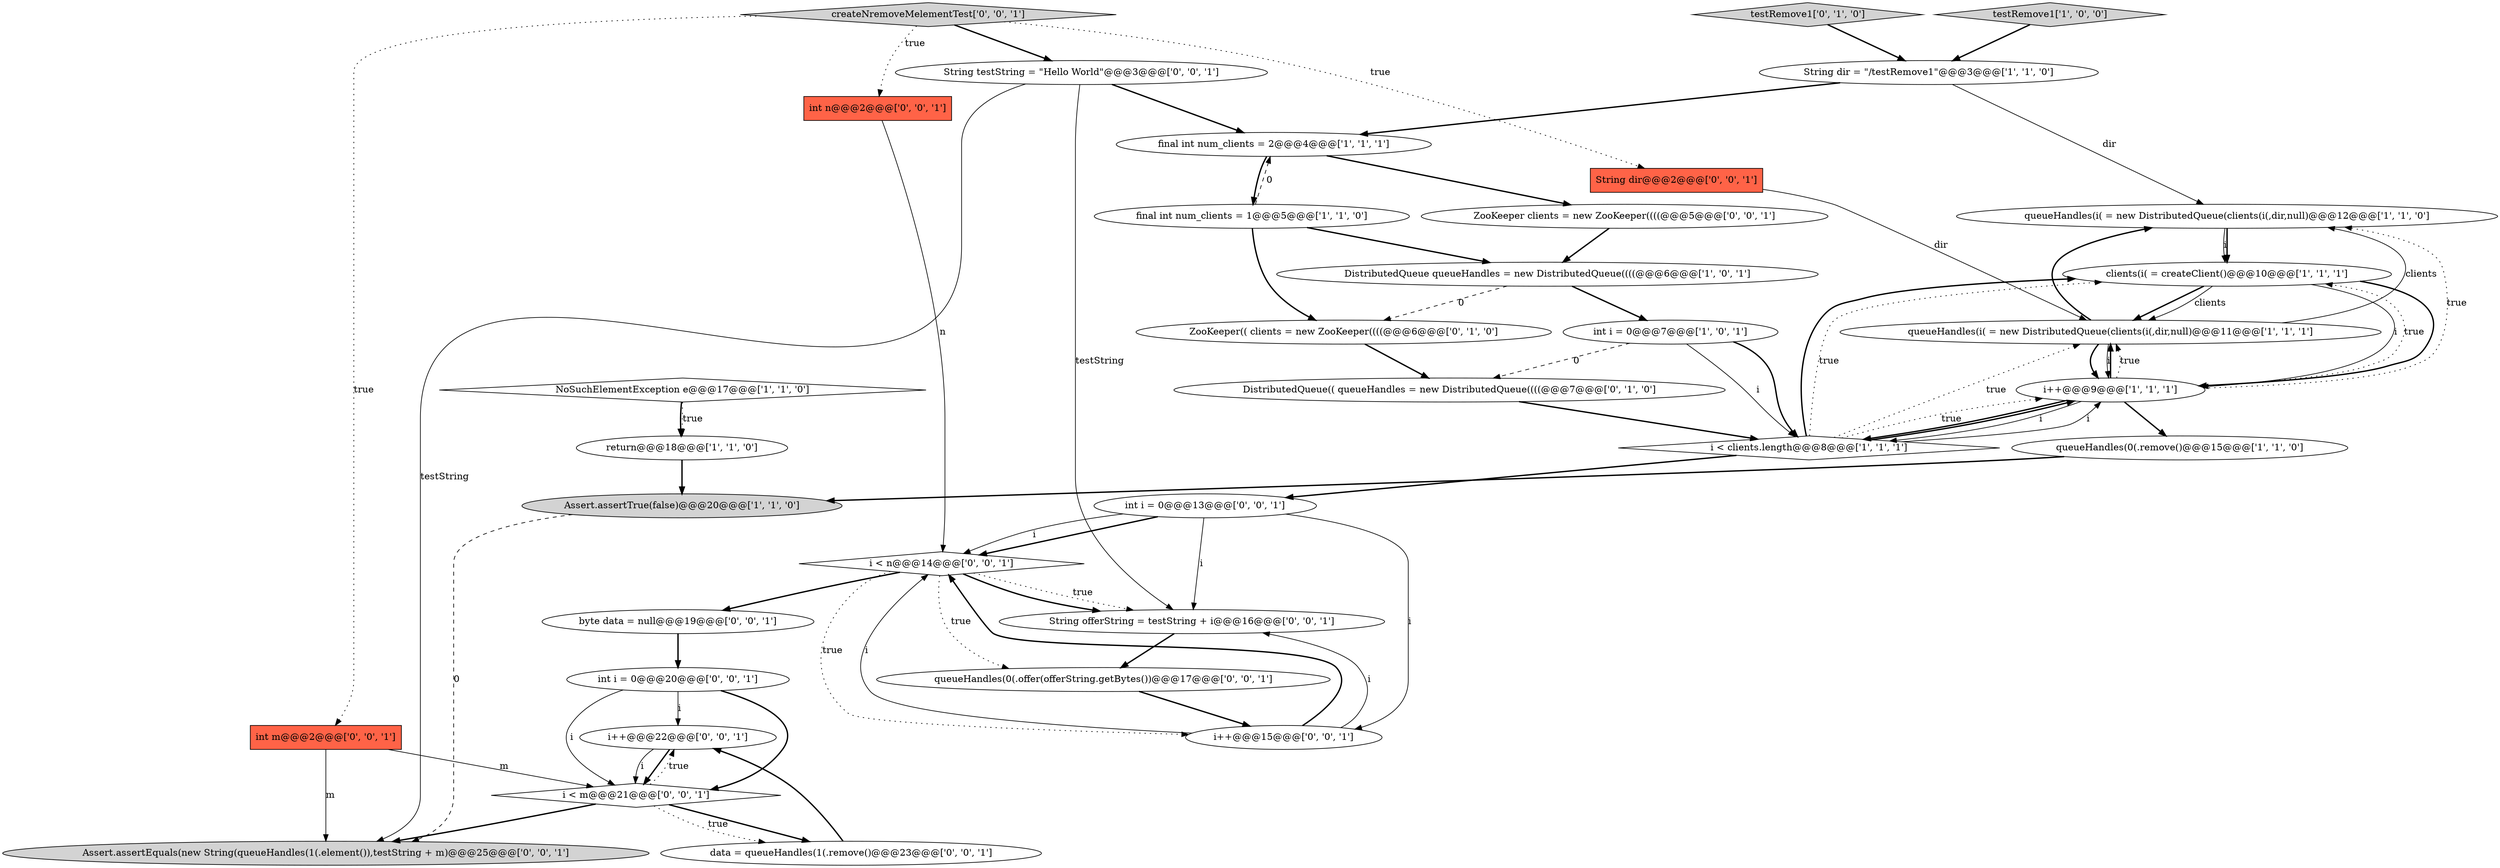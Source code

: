 digraph {
14 [style = filled, label = "testRemove1['1', '0', '0']", fillcolor = lightgray, shape = diamond image = "AAA0AAABBB1BBB"];
26 [style = filled, label = "String testString = \"Hello World\"@@@3@@@['0', '0', '1']", fillcolor = white, shape = ellipse image = "AAA0AAABBB3BBB"];
31 [style = filled, label = "int i = 0@@@13@@@['0', '0', '1']", fillcolor = white, shape = ellipse image = "AAA0AAABBB3BBB"];
33 [style = filled, label = "int n@@@2@@@['0', '0', '1']", fillcolor = tomato, shape = box image = "AAA0AAABBB3BBB"];
9 [style = filled, label = "Assert.assertTrue(false)@@@20@@@['1', '1', '0']", fillcolor = lightgray, shape = ellipse image = "AAA0AAABBB1BBB"];
16 [style = filled, label = "ZooKeeper(( clients = new ZooKeeper((((@@@6@@@['0', '1', '0']", fillcolor = white, shape = ellipse image = "AAA1AAABBB2BBB"];
0 [style = filled, label = "queueHandles(i( = new DistributedQueue(clients(i(,dir,null)@@@11@@@['1', '1', '1']", fillcolor = white, shape = ellipse image = "AAA0AAABBB1BBB"];
32 [style = filled, label = "Assert.assertEquals(new String(queueHandles(1(.element()),testString + m)@@@25@@@['0', '0', '1']", fillcolor = lightgray, shape = ellipse image = "AAA0AAABBB3BBB"];
15 [style = filled, label = "DistributedQueue(( queueHandles = new DistributedQueue((((@@@7@@@['0', '1', '0']", fillcolor = white, shape = ellipse image = "AAA1AAABBB2BBB"];
17 [style = filled, label = "testRemove1['0', '1', '0']", fillcolor = lightgray, shape = diamond image = "AAA0AAABBB2BBB"];
5 [style = filled, label = "DistributedQueue queueHandles = new DistributedQueue((((@@@6@@@['1', '0', '1']", fillcolor = white, shape = ellipse image = "AAA0AAABBB1BBB"];
29 [style = filled, label = "ZooKeeper clients = new ZooKeeper((((@@@5@@@['0', '0', '1']", fillcolor = white, shape = ellipse image = "AAA0AAABBB3BBB"];
8 [style = filled, label = "final int num_clients = 1@@@5@@@['1', '1', '0']", fillcolor = white, shape = ellipse image = "AAA0AAABBB1BBB"];
27 [style = filled, label = "i < n@@@14@@@['0', '0', '1']", fillcolor = white, shape = diamond image = "AAA0AAABBB3BBB"];
18 [style = filled, label = "createNremoveMelementTest['0', '0', '1']", fillcolor = lightgray, shape = diamond image = "AAA0AAABBB3BBB"];
28 [style = filled, label = "byte data = null@@@19@@@['0', '0', '1']", fillcolor = white, shape = ellipse image = "AAA0AAABBB3BBB"];
20 [style = filled, label = "String offerString = testString + i@@@16@@@['0', '0', '1']", fillcolor = white, shape = ellipse image = "AAA0AAABBB3BBB"];
3 [style = filled, label = "String dir = \"/testRemove1\"@@@3@@@['1', '1', '0']", fillcolor = white, shape = ellipse image = "AAA0AAABBB1BBB"];
13 [style = filled, label = "i++@@@9@@@['1', '1', '1']", fillcolor = white, shape = ellipse image = "AAA0AAABBB1BBB"];
12 [style = filled, label = "queueHandles(i( = new DistributedQueue(clients(i(,dir,null)@@@12@@@['1', '1', '0']", fillcolor = white, shape = ellipse image = "AAA0AAABBB1BBB"];
21 [style = filled, label = "queueHandles(0(.offer(offerString.getBytes())@@@17@@@['0', '0', '1']", fillcolor = white, shape = ellipse image = "AAA0AAABBB3BBB"];
10 [style = filled, label = "NoSuchElementException e@@@17@@@['1', '1', '0']", fillcolor = white, shape = diamond image = "AAA0AAABBB1BBB"];
2 [style = filled, label = "queueHandles(0(.remove()@@@15@@@['1', '1', '0']", fillcolor = white, shape = ellipse image = "AAA0AAABBB1BBB"];
30 [style = filled, label = "i++@@@15@@@['0', '0', '1']", fillcolor = white, shape = ellipse image = "AAA0AAABBB3BBB"];
34 [style = filled, label = "i++@@@22@@@['0', '0', '1']", fillcolor = white, shape = ellipse image = "AAA0AAABBB3BBB"];
11 [style = filled, label = "return@@@18@@@['1', '1', '0']", fillcolor = white, shape = ellipse image = "AAA0AAABBB1BBB"];
24 [style = filled, label = "i < m@@@21@@@['0', '0', '1']", fillcolor = white, shape = diamond image = "AAA0AAABBB3BBB"];
6 [style = filled, label = "final int num_clients = 2@@@4@@@['1', '1', '1']", fillcolor = white, shape = ellipse image = "AAA0AAABBB1BBB"];
4 [style = filled, label = "int i = 0@@@7@@@['1', '0', '1']", fillcolor = white, shape = ellipse image = "AAA0AAABBB1BBB"];
22 [style = filled, label = "int i = 0@@@20@@@['0', '0', '1']", fillcolor = white, shape = ellipse image = "AAA0AAABBB3BBB"];
1 [style = filled, label = "clients(i( = createClient()@@@10@@@['1', '1', '1']", fillcolor = white, shape = ellipse image = "AAA0AAABBB1BBB"];
23 [style = filled, label = "data = queueHandles(1(.remove()@@@23@@@['0', '0', '1']", fillcolor = white, shape = ellipse image = "AAA0AAABBB3BBB"];
25 [style = filled, label = "String dir@@@2@@@['0', '0', '1']", fillcolor = tomato, shape = box image = "AAA0AAABBB3BBB"];
7 [style = filled, label = "i < clients.length@@@8@@@['1', '1', '1']", fillcolor = white, shape = diamond image = "AAA0AAABBB1BBB"];
19 [style = filled, label = "int m@@@2@@@['0', '0', '1']", fillcolor = tomato, shape = box image = "AAA0AAABBB3BBB"];
8->16 [style = bold, label=""];
22->24 [style = solid, label="i"];
34->24 [style = solid, label="i"];
26->6 [style = bold, label=""];
27->30 [style = dotted, label="true"];
24->32 [style = bold, label=""];
1->13 [style = solid, label="i"];
5->16 [style = dashed, label="0"];
13->7 [style = bold, label=""];
4->7 [style = bold, label=""];
33->27 [style = solid, label="n"];
14->3 [style = bold, label=""];
8->5 [style = bold, label=""];
13->1 [style = dotted, label="true"];
27->20 [style = dotted, label="true"];
24->23 [style = bold, label=""];
27->28 [style = bold, label=""];
22->24 [style = bold, label=""];
13->0 [style = bold, label=""];
1->0 [style = bold, label=""];
30->27 [style = solid, label="i"];
18->33 [style = dotted, label="true"];
34->24 [style = bold, label=""];
24->34 [style = dotted, label="true"];
7->13 [style = solid, label="i"];
21->30 [style = bold, label=""];
12->1 [style = bold, label=""];
16->15 [style = bold, label=""];
7->13 [style = dotted, label="true"];
11->9 [style = bold, label=""];
12->1 [style = solid, label="i"];
27->21 [style = dotted, label="true"];
10->11 [style = bold, label=""];
29->5 [style = bold, label=""];
0->12 [style = solid, label="clients"];
17->3 [style = bold, label=""];
7->1 [style = dotted, label="true"];
15->7 [style = bold, label=""];
0->13 [style = bold, label=""];
6->8 [style = bold, label=""];
27->20 [style = bold, label=""];
18->26 [style = bold, label=""];
4->7 [style = solid, label="i"];
5->4 [style = bold, label=""];
31->30 [style = solid, label="i"];
3->6 [style = bold, label=""];
7->13 [style = bold, label=""];
30->27 [style = bold, label=""];
28->22 [style = bold, label=""];
20->21 [style = bold, label=""];
23->34 [style = bold, label=""];
2->9 [style = bold, label=""];
19->32 [style = solid, label="m"];
31->20 [style = solid, label="i"];
8->6 [style = dashed, label="0"];
6->29 [style = bold, label=""];
24->23 [style = dotted, label="true"];
31->27 [style = solid, label="i"];
0->12 [style = bold, label=""];
7->31 [style = bold, label=""];
9->32 [style = dashed, label="0"];
25->0 [style = solid, label="dir"];
1->0 [style = solid, label="clients"];
13->0 [style = dotted, label="true"];
18->19 [style = dotted, label="true"];
30->20 [style = solid, label="i"];
18->25 [style = dotted, label="true"];
3->12 [style = solid, label="dir"];
19->24 [style = solid, label="m"];
7->0 [style = dotted, label="true"];
13->7 [style = solid, label="i"];
7->1 [style = bold, label=""];
0->13 [style = solid, label="i"];
22->34 [style = solid, label="i"];
10->11 [style = dotted, label="true"];
13->2 [style = bold, label=""];
13->12 [style = dotted, label="true"];
4->15 [style = dashed, label="0"];
26->32 [style = solid, label="testString"];
31->27 [style = bold, label=""];
26->20 [style = solid, label="testString"];
1->13 [style = bold, label=""];
}
